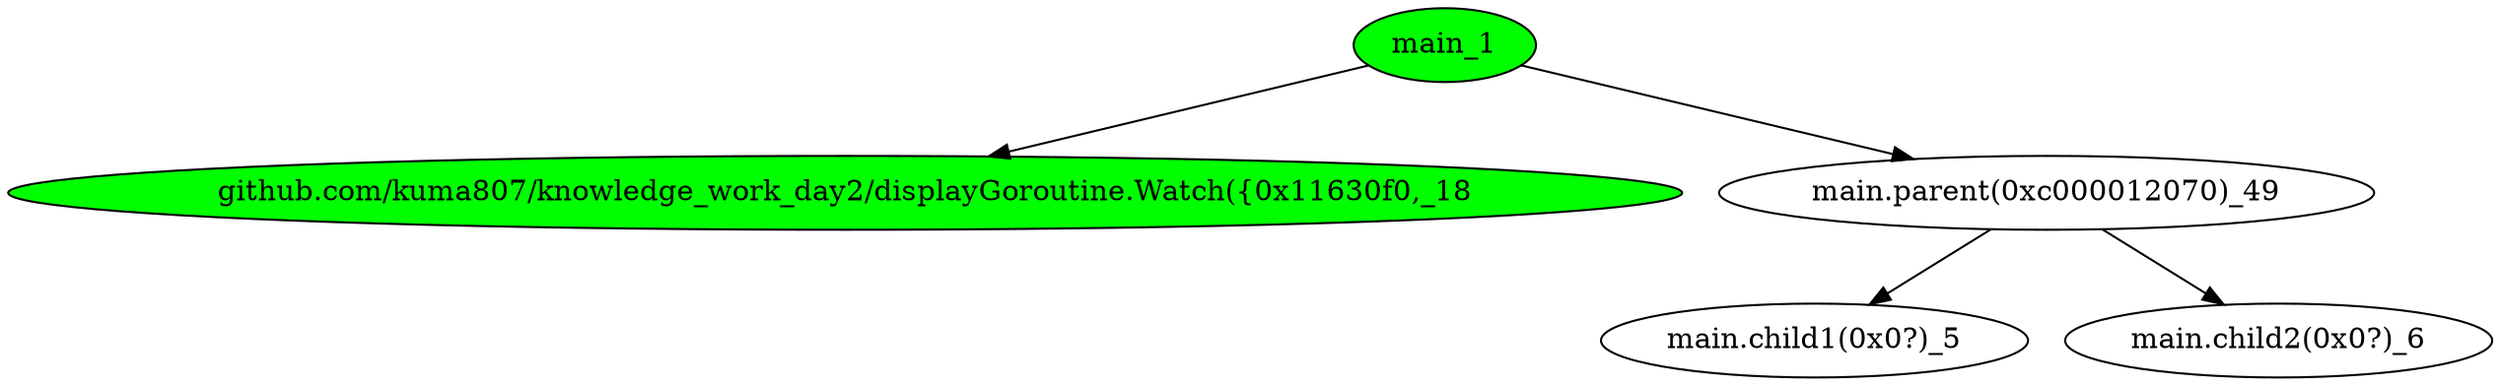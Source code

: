 digraph G {
	"main_1"->"github.com/kuma807/knowledge_work_day2/displayGoroutine.Watch({0x11630f0,_18";
	"main_1"->"main.parent(0xc000012070)_49";
	"main.parent(0xc000012070)_49"->"main.child1(0x0?)_5";
	"main.parent(0xc000012070)_49"->"main.child2(0x0?)_6";
	"github.com/kuma807/knowledge_work_day2/displayGoroutine.Watch({0x11630f0,_18" [ fillcolor="#00FF00", style="solid,filled" ];
	"main.child1(0x0?)_5";
	"main.child2(0x0?)_6";
	"main.parent(0xc000012070)_49";
	"main_1" [ fillcolor="#00FF00", style="solid,filled" ];

}
